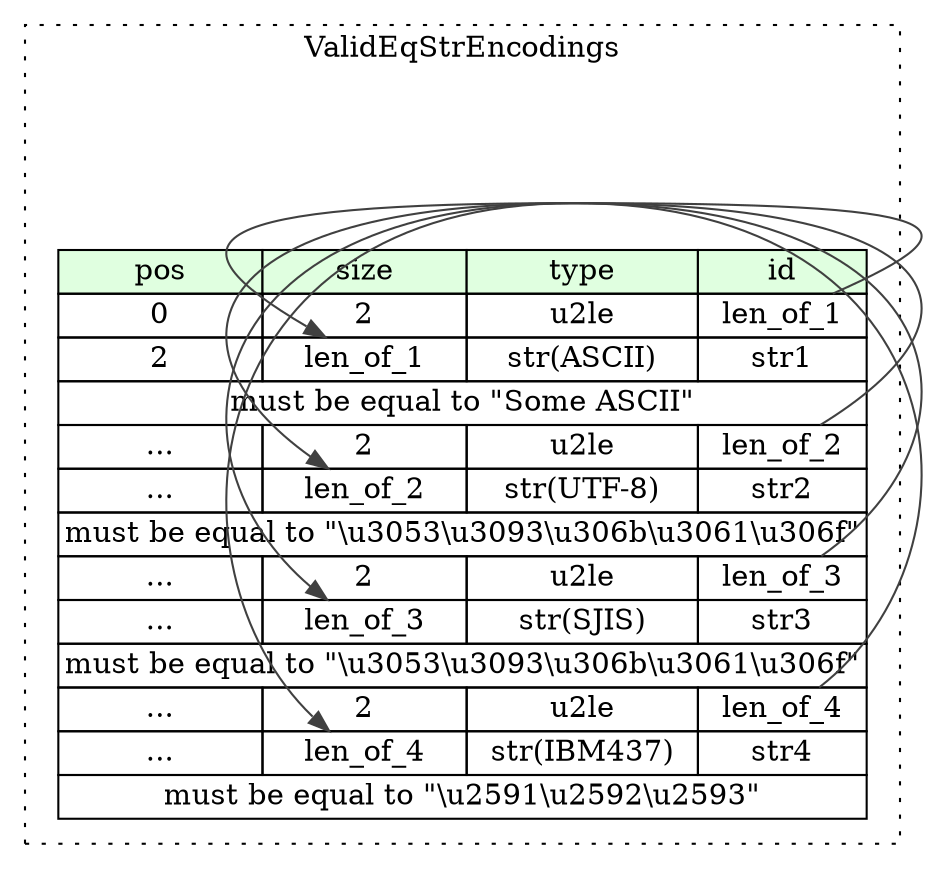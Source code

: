 digraph {
	rankdir=LR;
	node [shape=plaintext];
	subgraph cluster__valid_eq_str_encodings {
		label="ValidEqStrEncodings";
		graph[style=dotted];

		valid_eq_str_encodings__seq [label=<<TABLE BORDER="0" CELLBORDER="1" CELLSPACING="0">
			<TR><TD BGCOLOR="#E0FFE0">pos</TD><TD BGCOLOR="#E0FFE0">size</TD><TD BGCOLOR="#E0FFE0">type</TD><TD BGCOLOR="#E0FFE0">id</TD></TR>
			<TR><TD PORT="len_of_1_pos">0</TD><TD PORT="len_of_1_size">2</TD><TD>u2le</TD><TD PORT="len_of_1_type">len_of_1</TD></TR>
			<TR><TD PORT="str1_pos">2</TD><TD PORT="str1_size">len_of_1</TD><TD>str(ASCII)</TD><TD PORT="str1_type">str1</TD></TR>
			<TR><TD COLSPAN="4" PORT="str1__valid">must be equal to &quot;Some ASCII&quot;</TD></TR>
			<TR><TD PORT="len_of_2_pos">...</TD><TD PORT="len_of_2_size">2</TD><TD>u2le</TD><TD PORT="len_of_2_type">len_of_2</TD></TR>
			<TR><TD PORT="str2_pos">...</TD><TD PORT="str2_size">len_of_2</TD><TD>str(UTF-8)</TD><TD PORT="str2_type">str2</TD></TR>
			<TR><TD COLSPAN="4" PORT="str2__valid">must be equal to &quot;\u3053\u3093\u306b\u3061\u306f&quot;</TD></TR>
			<TR><TD PORT="len_of_3_pos">...</TD><TD PORT="len_of_3_size">2</TD><TD>u2le</TD><TD PORT="len_of_3_type">len_of_3</TD></TR>
			<TR><TD PORT="str3_pos">...</TD><TD PORT="str3_size">len_of_3</TD><TD>str(SJIS)</TD><TD PORT="str3_type">str3</TD></TR>
			<TR><TD COLSPAN="4" PORT="str3__valid">must be equal to &quot;\u3053\u3093\u306b\u3061\u306f&quot;</TD></TR>
			<TR><TD PORT="len_of_4_pos">...</TD><TD PORT="len_of_4_size">2</TD><TD>u2le</TD><TD PORT="len_of_4_type">len_of_4</TD></TR>
			<TR><TD PORT="str4_pos">...</TD><TD PORT="str4_size">len_of_4</TD><TD>str(IBM437)</TD><TD PORT="str4_type">str4</TD></TR>
			<TR><TD COLSPAN="4" PORT="str4__valid">must be equal to &quot;\u2591\u2592\u2593&quot;</TD></TR>
		</TABLE>>];
	}
	valid_eq_str_encodings__seq:len_of_1_type -> valid_eq_str_encodings__seq:str1_size [color="#404040"];
	valid_eq_str_encodings__seq:len_of_2_type -> valid_eq_str_encodings__seq:str2_size [color="#404040"];
	valid_eq_str_encodings__seq:len_of_3_type -> valid_eq_str_encodings__seq:str3_size [color="#404040"];
	valid_eq_str_encodings__seq:len_of_4_type -> valid_eq_str_encodings__seq:str4_size [color="#404040"];
}
